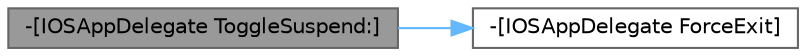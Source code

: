 digraph "-[IOSAppDelegate ToggleSuspend:]"
{
 // INTERACTIVE_SVG=YES
 // LATEX_PDF_SIZE
  bgcolor="transparent";
  edge [fontname=Helvetica,fontsize=10,labelfontname=Helvetica,labelfontsize=10];
  node [fontname=Helvetica,fontsize=10,shape=box,height=0.2,width=0.4];
  rankdir="LR";
  Node1 [id="Node000001",label="-[IOSAppDelegate ToggleSuspend:]",height=0.2,width=0.4,color="gray40", fillcolor="grey60", style="filled", fontcolor="black",tooltip=" "];
  Node1 -> Node2 [id="edge1_Node000001_Node000002",color="steelblue1",style="solid",tooltip=" "];
  Node2 [id="Node000002",label="-[IOSAppDelegate ForceExit]",height=0.2,width=0.4,color="grey40", fillcolor="white", style="filled",URL="$d6/d94/interfaceIOSAppDelegate.html#a136b426d82574da770d2b89005a198fe",tooltip=" "];
}
